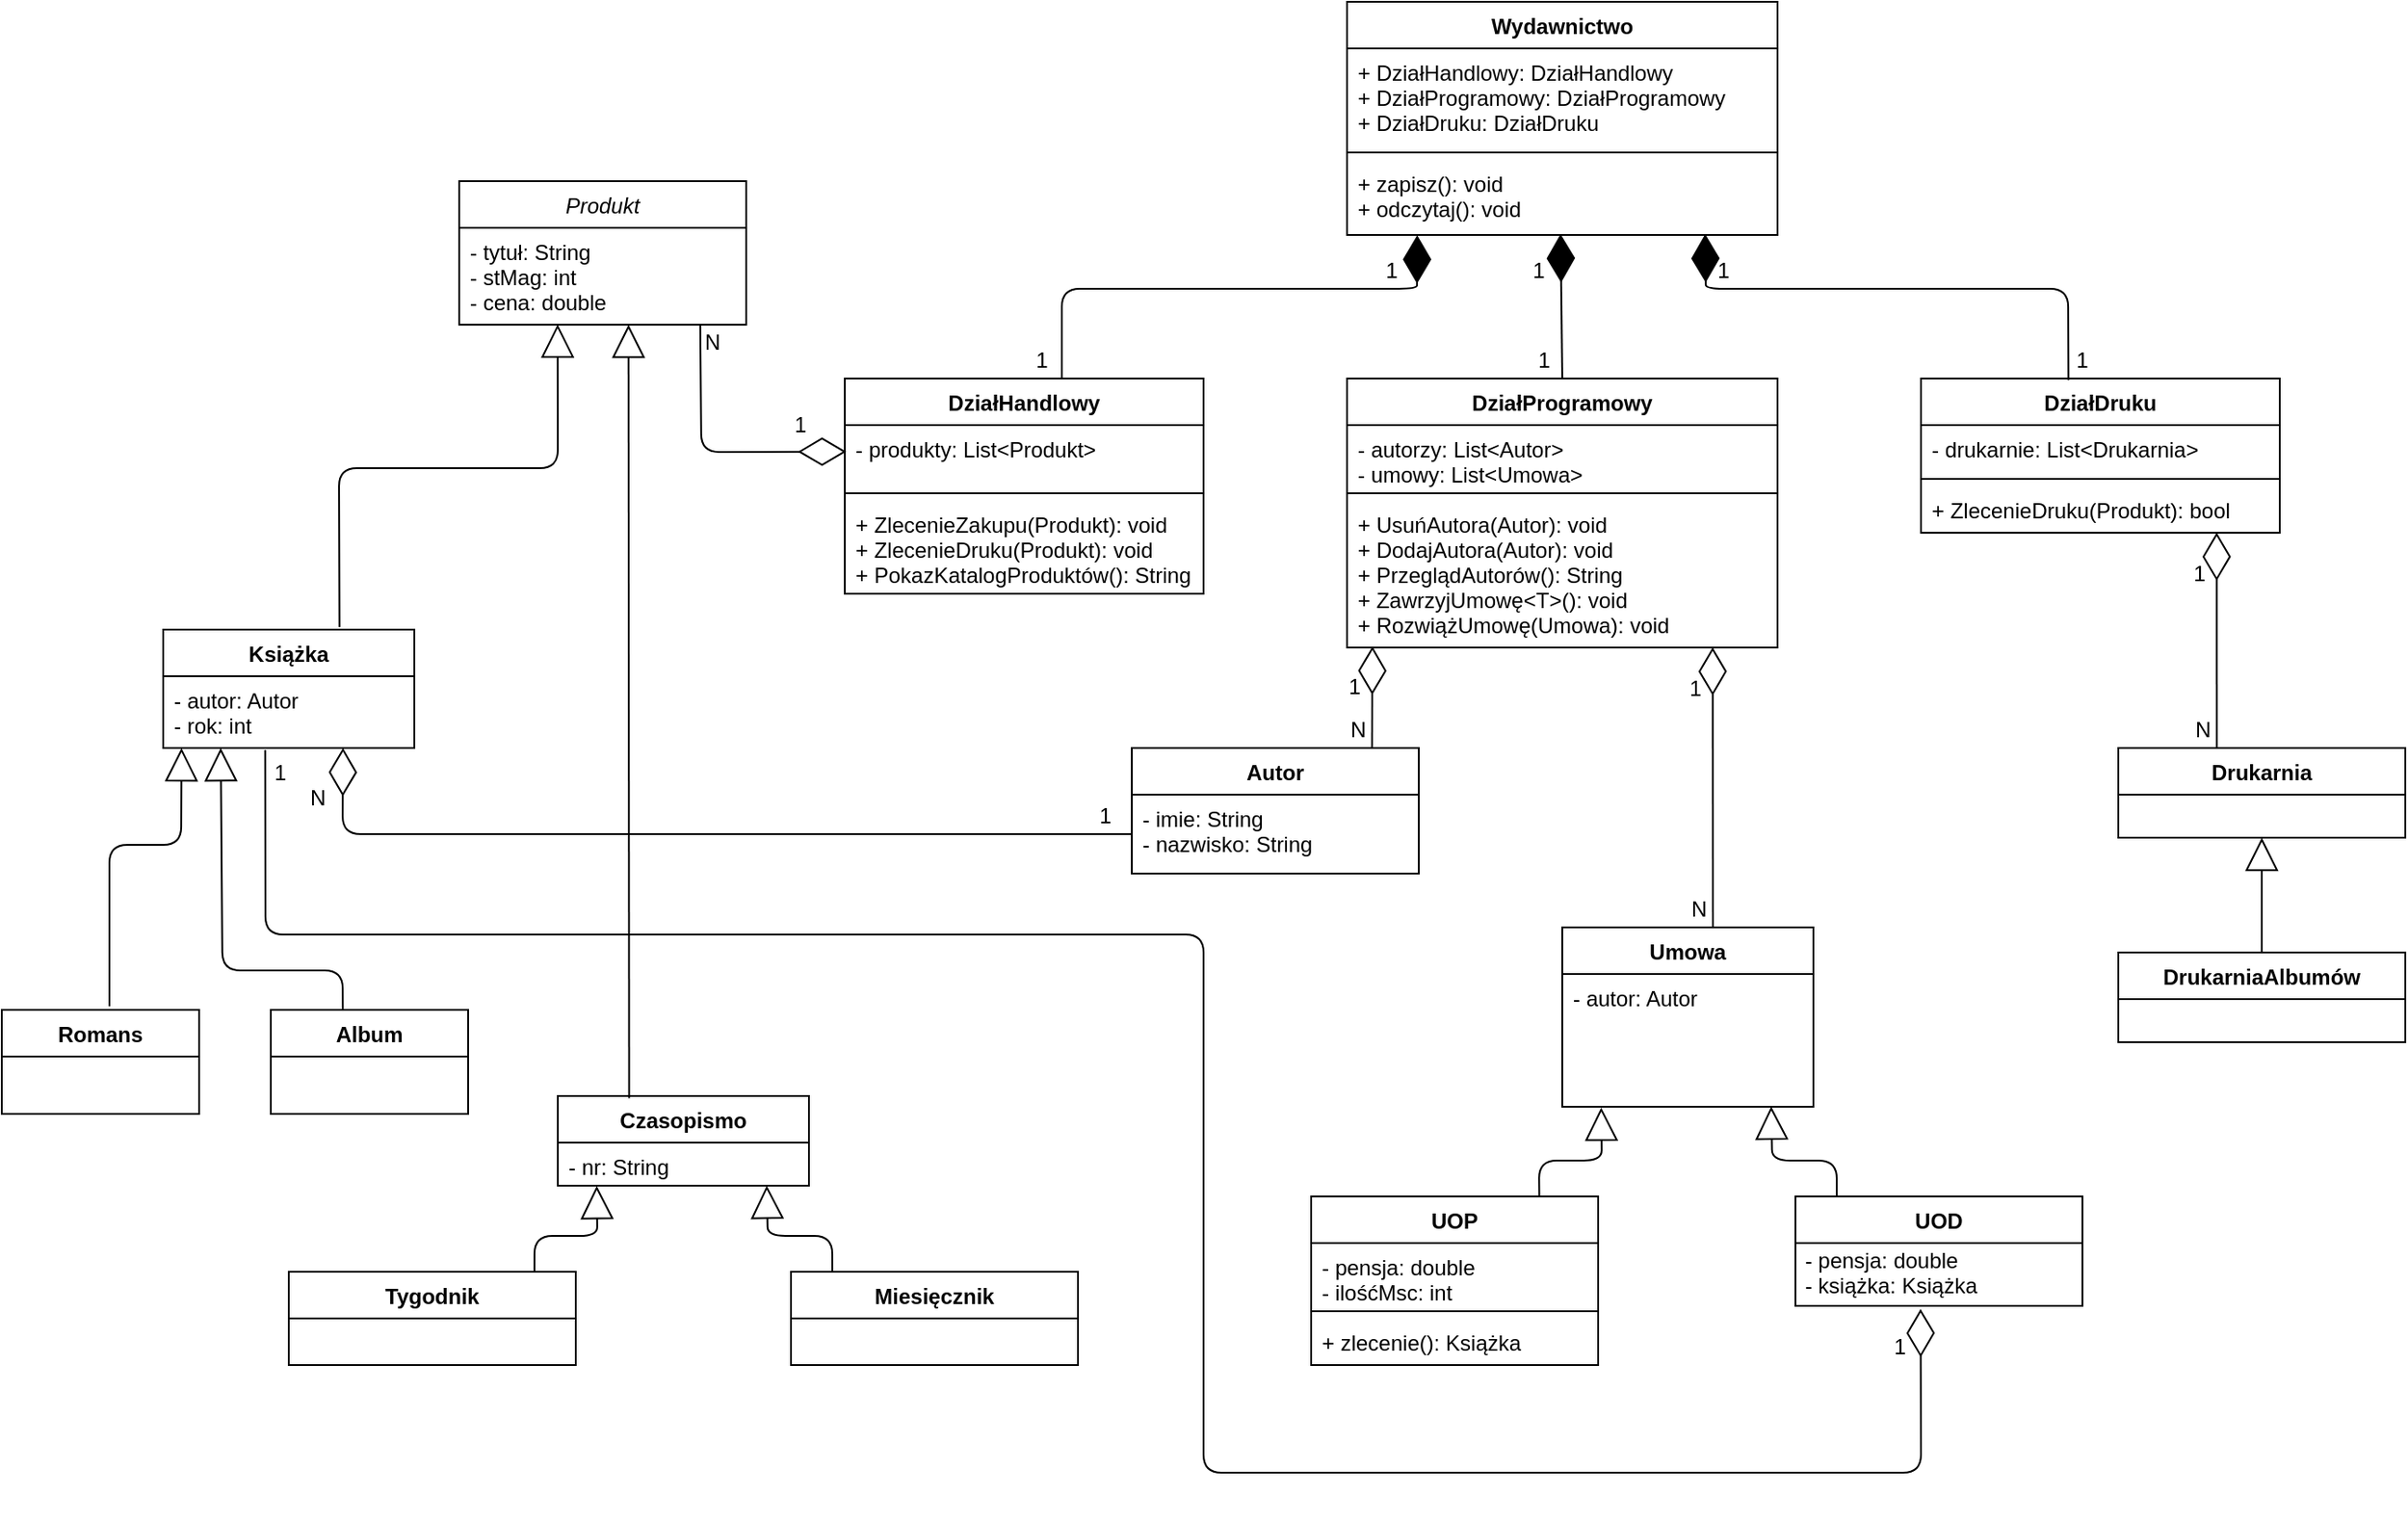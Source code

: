 <mxfile version="10.7.5" type="device"><diagram name="Page-1" id="929967ad-93f9-6ef4-fab6-5d389245f69c"><mxGraphModel dx="1066" dy="711" grid="1" gridSize="10" guides="1" tooltips="1" connect="1" arrows="1" fold="1" page="1" pageScale="1.5" pageWidth="1169" pageHeight="826" background="none" math="0" shadow="0"><root><mxCell id="0" style=";html=1;"/><mxCell id="1" style=";html=1;" parent="0"/><mxCell id="8KI96dHko1w2VKync8ul-13" value="Wydawnictwo" style="swimlane;fontStyle=1;align=center;verticalAlign=top;childLayout=stackLayout;horizontal=1;startSize=26;horizontalStack=0;resizeParent=1;resizeParentMax=0;resizeLast=0;collapsible=1;marginBottom=0;labelBackgroundColor=none;" parent="1" vertex="1"><mxGeometry x="760" y="20" width="240" height="130" as="geometry"/></mxCell><mxCell id="8KI96dHko1w2VKync8ul-14" value="+ DziałHandlowy: DziałHandlowy&#10;+ DziałProgramowy: DziałProgramowy&#10;+ DziałDruku: DziałDruku&#10;" style="text;strokeColor=none;fillColor=none;align=left;verticalAlign=top;spacingLeft=4;spacingRight=4;overflow=hidden;rotatable=0;points=[[0,0.5],[1,0.5]];portConstraint=eastwest;" parent="8KI96dHko1w2VKync8ul-13" vertex="1"><mxGeometry y="26" width="240" height="54" as="geometry"/></mxCell><mxCell id="8KI96dHko1w2VKync8ul-15" value="" style="line;strokeWidth=1;fillColor=none;align=left;verticalAlign=middle;spacingTop=-1;spacingLeft=3;spacingRight=3;rotatable=0;labelPosition=right;points=[];portConstraint=eastwest;" parent="8KI96dHko1w2VKync8ul-13" vertex="1"><mxGeometry y="80" width="240" height="8" as="geometry"/></mxCell><mxCell id="8KI96dHko1w2VKync8ul-16" value="+ zapisz(): void&#10;+ odczytaj(): void&#10;" style="text;strokeColor=none;fillColor=none;align=left;verticalAlign=top;spacingLeft=4;spacingRight=4;overflow=hidden;rotatable=0;points=[[0,0.5],[1,0.5]];portConstraint=eastwest;" parent="8KI96dHko1w2VKync8ul-13" vertex="1"><mxGeometry y="88" width="240" height="42" as="geometry"/></mxCell><mxCell id="8KI96dHko1w2VKync8ul-17" value="DziałProgramowy" style="swimlane;fontStyle=1;align=center;verticalAlign=top;childLayout=stackLayout;horizontal=1;startSize=26;horizontalStack=0;resizeParent=1;resizeParentMax=0;resizeLast=0;collapsible=1;marginBottom=0;labelBackgroundColor=none;" parent="1" vertex="1"><mxGeometry x="760" y="230" width="240" height="150" as="geometry"/></mxCell><mxCell id="8KI96dHko1w2VKync8ul-18" value="- autorzy: List&lt;Autor&gt;&#10;- umowy: List&lt;Umowa&gt;&#10;" style="text;strokeColor=none;fillColor=none;align=left;verticalAlign=top;spacingLeft=4;spacingRight=4;overflow=hidden;rotatable=0;points=[[0,0.5],[1,0.5]];portConstraint=eastwest;" parent="8KI96dHko1w2VKync8ul-17" vertex="1"><mxGeometry y="26" width="240" height="34" as="geometry"/></mxCell><mxCell id="8KI96dHko1w2VKync8ul-19" value="" style="line;strokeWidth=1;fillColor=none;align=left;verticalAlign=middle;spacingTop=-1;spacingLeft=3;spacingRight=3;rotatable=0;labelPosition=right;points=[];portConstraint=eastwest;" parent="8KI96dHko1w2VKync8ul-17" vertex="1"><mxGeometry y="60" width="240" height="8" as="geometry"/></mxCell><mxCell id="8KI96dHko1w2VKync8ul-20" value="+ UsuńAutora(Autor): void&#10;+ DodajAutora(Autor): void&#10;+ PrzeglądAutorów(): String&#10;+ ZawrzyjUmowę&lt;T&gt;(): void&#10;+ RozwiążUmowę(Umowa): void&#10;" style="text;strokeColor=none;fillColor=none;align=left;verticalAlign=top;spacingLeft=4;spacingRight=4;overflow=hidden;rotatable=0;points=[[0,0.5],[1,0.5]];portConstraint=eastwest;" parent="8KI96dHko1w2VKync8ul-17" vertex="1"><mxGeometry y="68" width="240" height="82" as="geometry"/></mxCell><mxCell id="8KI96dHko1w2VKync8ul-21" value="DziałHandlowy" style="swimlane;fontStyle=1;align=center;verticalAlign=top;childLayout=stackLayout;horizontal=1;startSize=26;horizontalStack=0;resizeParent=1;resizeParentMax=0;resizeLast=0;collapsible=1;marginBottom=0;labelBackgroundColor=none;" parent="1" vertex="1"><mxGeometry x="480" y="230" width="200" height="120" as="geometry"/></mxCell><mxCell id="Qm6VUUqzrDVIwR7kzV1f-24" value="- produkty: List&lt;Produkt&gt;&#10;" style="text;strokeColor=none;fillColor=none;align=left;verticalAlign=top;spacingLeft=4;spacingRight=4;overflow=hidden;rotatable=0;points=[[0,0.5],[1,0.5]];portConstraint=eastwest;" parent="8KI96dHko1w2VKync8ul-21" vertex="1"><mxGeometry y="26" width="200" height="34" as="geometry"/></mxCell><mxCell id="8KI96dHko1w2VKync8ul-23" value="" style="line;strokeWidth=1;fillColor=none;align=left;verticalAlign=middle;spacingTop=-1;spacingLeft=3;spacingRight=3;rotatable=0;labelPosition=right;points=[];portConstraint=eastwest;" parent="8KI96dHko1w2VKync8ul-21" vertex="1"><mxGeometry y="60" width="200" height="8" as="geometry"/></mxCell><mxCell id="8KI96dHko1w2VKync8ul-24" value="+ ZlecenieZakupu(Produkt): void&#10;+ ZlecenieDruku(Produkt): void&#10;+ PokazKatalogProduktów(): String&#10;" style="text;strokeColor=none;fillColor=none;align=left;verticalAlign=top;spacingLeft=4;spacingRight=4;overflow=hidden;rotatable=0;points=[[0,0.5],[1,0.5]];portConstraint=eastwest;" parent="8KI96dHko1w2VKync8ul-21" vertex="1"><mxGeometry y="68" width="200" height="52" as="geometry"/></mxCell><mxCell id="8KI96dHko1w2VKync8ul-25" value="DziałDruku" style="swimlane;fontStyle=1;align=center;verticalAlign=top;childLayout=stackLayout;horizontal=1;startSize=26;horizontalStack=0;resizeParent=1;resizeParentMax=0;resizeLast=0;collapsible=1;marginBottom=0;labelBackgroundColor=none;" parent="1" vertex="1"><mxGeometry x="1080" y="230" width="200" height="86" as="geometry"/></mxCell><mxCell id="8KI96dHko1w2VKync8ul-26" value="- drukarnie: List&lt;Drukarnia&gt;" style="text;strokeColor=none;fillColor=none;align=left;verticalAlign=top;spacingLeft=4;spacingRight=4;overflow=hidden;rotatable=0;points=[[0,0.5],[1,0.5]];portConstraint=eastwest;" parent="8KI96dHko1w2VKync8ul-25" vertex="1"><mxGeometry y="26" width="200" height="26" as="geometry"/></mxCell><mxCell id="8KI96dHko1w2VKync8ul-27" value="" style="line;strokeWidth=1;fillColor=none;align=left;verticalAlign=middle;spacingTop=-1;spacingLeft=3;spacingRight=3;rotatable=0;labelPosition=right;points=[];portConstraint=eastwest;" parent="8KI96dHko1w2VKync8ul-25" vertex="1"><mxGeometry y="52" width="200" height="8" as="geometry"/></mxCell><mxCell id="8KI96dHko1w2VKync8ul-28" value="+ ZlecenieDruku(Produkt): bool" style="text;strokeColor=none;fillColor=none;align=left;verticalAlign=top;spacingLeft=4;spacingRight=4;overflow=hidden;rotatable=0;points=[[0,0.5],[1,0.5]];portConstraint=eastwest;" parent="8KI96dHko1w2VKync8ul-25" vertex="1"><mxGeometry y="60" width="200" height="26" as="geometry"/></mxCell><mxCell id="8KI96dHko1w2VKync8ul-29" value="Książka" style="swimlane;fontStyle=1;childLayout=stackLayout;horizontal=1;startSize=26;fillColor=none;horizontalStack=0;resizeParent=1;resizeParentMax=0;resizeLast=0;collapsible=1;marginBottom=0;labelBackgroundColor=none;" parent="1" vertex="1"><mxGeometry x="100" y="370" width="140" height="66" as="geometry"><mxRectangle x="260" y="318" width="90" height="26" as="alternateBounds"/></mxGeometry></mxCell><mxCell id="8KI96dHko1w2VKync8ul-30" value="- autor: Autor&#10;- rok: int&#10;" style="text;strokeColor=none;fillColor=none;align=left;verticalAlign=top;spacingLeft=4;spacingRight=4;overflow=hidden;rotatable=0;points=[[0,0.5],[1,0.5]];portConstraint=eastwest;" parent="8KI96dHko1w2VKync8ul-29" vertex="1"><mxGeometry y="26" width="140" height="40" as="geometry"/></mxCell><mxCell id="8KI96dHko1w2VKync8ul-38" value="" style="endArrow=diamondThin;endFill=1;endSize=24;html=1;exitX=0.605;exitY=0.002;exitDx=0;exitDy=0;exitPerimeter=0;entryX=0.163;entryY=1.003;entryDx=0;entryDy=0;entryPerimeter=0;" parent="1" source="8KI96dHko1w2VKync8ul-21" target="8KI96dHko1w2VKync8ul-16" edge="1"><mxGeometry width="160" relative="1" as="geometry"><mxPoint x="596" y="190" as="sourcePoint"/><mxPoint x="850" y="180" as="targetPoint"/><Array as="points"><mxPoint x="601" y="180"/><mxPoint x="799" y="180"/></Array></mxGeometry></mxCell><mxCell id="8KI96dHko1w2VKync8ul-40" value="1" style="text;html=1;strokeColor=none;fillColor=none;align=center;verticalAlign=middle;whiteSpace=wrap;rounded=0;labelBackgroundColor=none;" parent="1" vertex="1"><mxGeometry x="570" y="210" width="40" height="20" as="geometry"/></mxCell><mxCell id="8KI96dHko1w2VKync8ul-41" value="1" style="text;html=1;strokeColor=none;fillColor=none;align=center;verticalAlign=middle;whiteSpace=wrap;rounded=0;labelBackgroundColor=none;" parent="1" vertex="1"><mxGeometry x="780" y="160" width="10" height="20" as="geometry"/></mxCell><mxCell id="8KI96dHko1w2VKync8ul-42" value="" style="endArrow=diamondThin;endFill=1;endSize=24;html=1;entryX=0.496;entryY=0.989;entryDx=0;entryDy=0;entryPerimeter=0;exitX=0.5;exitY=0;exitDx=0;exitDy=0;" parent="1" source="8KI96dHko1w2VKync8ul-17" target="8KI96dHko1w2VKync8ul-16" edge="1"><mxGeometry width="160" relative="1" as="geometry"><mxPoint x="830" y="200" as="sourcePoint"/><mxPoint x="990" y="200" as="targetPoint"/></mxGeometry></mxCell><mxCell id="8KI96dHko1w2VKync8ul-43" value="" style="endArrow=diamondThin;endFill=1;endSize=24;html=1;entryX=0.832;entryY=0.989;entryDx=0;entryDy=0;entryPerimeter=0;exitX=0.411;exitY=0.01;exitDx=0;exitDy=0;exitPerimeter=0;" parent="1" source="8KI96dHko1w2VKync8ul-25" target="8KI96dHko1w2VKync8ul-16" edge="1"><mxGeometry width="160" relative="1" as="geometry"><mxPoint x="970" y="180" as="sourcePoint"/><mxPoint x="1130" y="180" as="targetPoint"/><Array as="points"><mxPoint x="1162" y="180"/><mxPoint x="960" y="180"/></Array></mxGeometry></mxCell><mxCell id="8KI96dHko1w2VKync8ul-47" value="1" style="text;html=1;strokeColor=none;fillColor=none;align=center;verticalAlign=middle;whiteSpace=wrap;rounded=0;labelBackgroundColor=none;" parent="1" vertex="1"><mxGeometry x="950" y="160" width="40" height="20" as="geometry"/></mxCell><mxCell id="8KI96dHko1w2VKync8ul-48" value="1" style="text;html=1;strokeColor=none;fillColor=none;align=center;verticalAlign=middle;whiteSpace=wrap;rounded=0;labelBackgroundColor=none;" parent="1" vertex="1"><mxGeometry x="1150" y="210" width="40" height="20" as="geometry"/></mxCell><mxCell id="8KI96dHko1w2VKync8ul-49" value="1" style="text;html=1;strokeColor=none;fillColor=none;align=center;verticalAlign=middle;whiteSpace=wrap;rounded=0;labelBackgroundColor=none;" parent="1" vertex="1"><mxGeometry x="856.5" y="160" width="20" height="20" as="geometry"/></mxCell><mxCell id="8KI96dHko1w2VKync8ul-50" value="1" style="text;html=1;strokeColor=none;fillColor=none;align=center;verticalAlign=middle;whiteSpace=wrap;rounded=0;labelBackgroundColor=none;" parent="1" vertex="1"><mxGeometry x="850" y="210" width="40" height="20" as="geometry"/></mxCell><mxCell id="8KI96dHko1w2VKync8ul-57" value="Czasopismo" style="swimlane;fontStyle=1;childLayout=stackLayout;horizontal=1;startSize=26;fillColor=none;horizontalStack=0;resizeParent=1;resizeParentMax=0;resizeLast=0;collapsible=1;marginBottom=0;labelBackgroundColor=none;" parent="1" vertex="1"><mxGeometry x="320" y="630" width="140" height="50" as="geometry"><mxRectangle x="260" y="318" width="90" height="26" as="alternateBounds"/></mxGeometry></mxCell><mxCell id="8KI96dHko1w2VKync8ul-58" value="- nr: String&#10;" style="text;strokeColor=none;fillColor=none;align=left;verticalAlign=top;spacingLeft=4;spacingRight=4;overflow=hidden;rotatable=0;points=[[0,0.5],[1,0.5]];portConstraint=eastwest;" parent="8KI96dHko1w2VKync8ul-57" vertex="1"><mxGeometry y="26" width="140" height="24" as="geometry"/></mxCell><mxCell id="8KI96dHko1w2VKync8ul-64" value="Tygodnik" style="swimlane;fontStyle=1;align=center;verticalAlign=top;childLayout=stackLayout;horizontal=1;startSize=26;horizontalStack=0;resizeParent=1;resizeParentMax=0;resizeLast=0;collapsible=1;marginBottom=0;labelBackgroundColor=none;" parent="1" vertex="1"><mxGeometry x="170" y="728" width="160" height="52" as="geometry"/></mxCell><mxCell id="8KI96dHko1w2VKync8ul-72" value="" style="endArrow=block;endSize=16;endFill=0;html=1;entryX=0.155;entryY=1.006;entryDx=0;entryDy=0;entryPerimeter=0;exitX=0.856;exitY=0.002;exitDx=0;exitDy=0;exitPerimeter=0;" parent="1" source="8KI96dHko1w2VKync8ul-64" target="8KI96dHko1w2VKync8ul-58" edge="1"><mxGeometry width="160" relative="1" as="geometry"><mxPoint x="307" y="727" as="sourcePoint"/><mxPoint x="370" y="708" as="targetPoint"/><Array as="points"><mxPoint x="307" y="708"/><mxPoint x="342" y="708"/></Array></mxGeometry></mxCell><mxCell id="8KI96dHko1w2VKync8ul-73" value="Miesięcznik" style="swimlane;fontStyle=1;align=center;verticalAlign=top;childLayout=stackLayout;horizontal=1;startSize=26;horizontalStack=0;resizeParent=1;resizeParentMax=0;resizeLast=0;collapsible=1;marginBottom=0;labelBackgroundColor=none;flipH=1;" parent="1" vertex="1"><mxGeometry x="450" y="728" width="160" height="52" as="geometry"/></mxCell><mxCell id="8KI96dHko1w2VKync8ul-75" value="" style="endArrow=block;endSize=16;endFill=0;html=1;entryX=0.832;entryY=0.998;entryDx=0;entryDy=0;entryPerimeter=0;exitX=0.856;exitY=0.004;exitDx=0;exitDy=0;exitPerimeter=0;" parent="1" source="8KI96dHko1w2VKync8ul-73" target="8KI96dHko1w2VKync8ul-58" edge="1"><mxGeometry width="160" relative="1" as="geometry"><mxPoint x="390.071" y="748.357" as="sourcePoint"/><mxPoint x="424.929" y="698.071" as="targetPoint"/><Array as="points"><mxPoint x="473" y="708"/><mxPoint x="437" y="708"/></Array></mxGeometry></mxCell><mxCell id="8KI96dHko1w2VKync8ul-80" value="Autor" style="swimlane;fontStyle=1;align=center;verticalAlign=top;childLayout=stackLayout;horizontal=1;startSize=26;horizontalStack=0;resizeParent=1;resizeParentMax=0;resizeLast=0;collapsible=1;marginBottom=0;labelBackgroundColor=none;" parent="1" vertex="1"><mxGeometry x="640" y="436" width="160" height="70" as="geometry"/></mxCell><mxCell id="8KI96dHko1w2VKync8ul-81" value="- imie: String&#10;- nazwisko: String&#10;" style="text;strokeColor=none;fillColor=none;align=left;verticalAlign=top;spacingLeft=4;spacingRight=4;overflow=hidden;rotatable=0;points=[[0,0.5],[1,0.5]];portConstraint=eastwest;" parent="8KI96dHko1w2VKync8ul-80" vertex="1"><mxGeometry y="26" width="160" height="44" as="geometry"/></mxCell><mxCell id="8KI96dHko1w2VKync8ul-85" value="N" style="text;html=1;resizable=0;points=[];autosize=1;align=left;verticalAlign=top;spacingTop=-4;" parent="1" vertex="1"><mxGeometry x="180" y="454" width="20" height="20" as="geometry"/></mxCell><mxCell id="8KI96dHko1w2VKync8ul-86" value="1" style="text;html=1;resizable=0;points=[];autosize=1;align=left;verticalAlign=top;spacingTop=-4;" parent="1" vertex="1"><mxGeometry x="620" y="464" width="20" height="20" as="geometry"/></mxCell><mxCell id="8KI96dHko1w2VKync8ul-87" value="" style="endArrow=diamondThin;endFill=0;endSize=24;html=1;entryX=0.059;entryY=0.993;entryDx=0;entryDy=0;entryPerimeter=0;exitX=0.837;exitY=-0.001;exitDx=0;exitDy=0;exitPerimeter=0;" parent="1" source="8KI96dHko1w2VKync8ul-80" target="8KI96dHko1w2VKync8ul-20" edge="1"><mxGeometry width="160" relative="1" as="geometry"><mxPoint x="470" y="730" as="sourcePoint"/><mxPoint x="630" y="730" as="targetPoint"/></mxGeometry></mxCell><mxCell id="8KI96dHko1w2VKync8ul-88" value="1" style="text;html=1;resizable=0;points=[];autosize=1;align=left;verticalAlign=top;spacingTop=-4;" parent="1" vertex="1"><mxGeometry x="759" y="392" width="20" height="20" as="geometry"/></mxCell><mxCell id="8KI96dHko1w2VKync8ul-89" value="N&lt;br&gt;" style="text;html=1;resizable=0;points=[];autosize=1;align=left;verticalAlign=top;spacingTop=-4;" parent="1" vertex="1"><mxGeometry x="760" y="416" width="20" height="20" as="geometry"/></mxCell><mxCell id="8KI96dHko1w2VKync8ul-90" value="Umowa" style="swimlane;fontStyle=1;childLayout=stackLayout;horizontal=1;startSize=26;fillColor=none;horizontalStack=0;resizeParent=1;resizeParentMax=0;resizeLast=0;collapsible=1;marginBottom=0;labelBackgroundColor=none;" parent="1" vertex="1"><mxGeometry x="880" y="536" width="140" height="100" as="geometry"><mxRectangle x="260" y="318" width="90" height="26" as="alternateBounds"/></mxGeometry></mxCell><mxCell id="8KI96dHko1w2VKync8ul-91" value="- autor: Autor" style="text;strokeColor=none;fillColor=none;align=left;verticalAlign=top;spacingLeft=4;spacingRight=4;overflow=hidden;rotatable=0;points=[[0,0.5],[1,0.5]];portConstraint=eastwest;" parent="8KI96dHko1w2VKync8ul-90" vertex="1"><mxGeometry y="26" width="140" height="74" as="geometry"/></mxCell><mxCell id="8KI96dHko1w2VKync8ul-93" value="" style="endArrow=block;endSize=16;endFill=0;html=1;entryX=0.155;entryY=1.006;entryDx=0;entryDy=0;entryPerimeter=0;exitX=0.795;exitY=-0.003;exitDx=0;exitDy=0;exitPerimeter=0;" parent="1" source="8KI96dHko1w2VKync8ul-99" target="8KI96dHko1w2VKync8ul-91" edge="1"><mxGeometry width="160" relative="1" as="geometry"><mxPoint x="866.905" y="686.095" as="sourcePoint"/><mxPoint x="930" y="666" as="targetPoint"/><Array as="points"><mxPoint x="867" y="666"/><mxPoint x="902" y="666"/></Array></mxGeometry></mxCell><mxCell id="8KI96dHko1w2VKync8ul-94" value="UOD" style="swimlane;fontStyle=1;align=center;verticalAlign=top;childLayout=stackLayout;horizontal=1;startSize=26;horizontalStack=0;resizeParent=1;resizeParentMax=0;resizeLast=0;collapsible=1;marginBottom=0;labelBackgroundColor=none;flipH=1;" parent="1" vertex="1"><mxGeometry x="1010" y="686" width="160" height="61" as="geometry"/></mxCell><mxCell id="8KI96dHko1w2VKync8ul-103" value="&amp;nbsp;- pensja: double&lt;br&gt;&amp;nbsp;- książka: Książka&lt;br&gt;" style="text;html=1;resizable=0;points=[];autosize=1;align=left;verticalAlign=top;spacingTop=-4;" parent="8KI96dHko1w2VKync8ul-94" vertex="1"><mxGeometry y="26" width="160" height="35" as="geometry"/></mxCell><mxCell id="8KI96dHko1w2VKync8ul-95" value="" style="endArrow=block;endSize=16;endFill=0;html=1;entryX=0.832;entryY=0.998;entryDx=0;entryDy=0;entryPerimeter=0;exitX=0.856;exitY=0.004;exitDx=0;exitDy=0;exitPerimeter=0;" parent="1" source="8KI96dHko1w2VKync8ul-94" target="8KI96dHko1w2VKync8ul-91" edge="1"><mxGeometry width="160" relative="1" as="geometry"><mxPoint x="950.071" y="706.357" as="sourcePoint"/><mxPoint x="984.929" y="656.071" as="targetPoint"/><Array as="points"><mxPoint x="1033" y="666"/><mxPoint x="997" y="666"/></Array></mxGeometry></mxCell><mxCell id="8KI96dHko1w2VKync8ul-99" value="UOP" style="swimlane;fontStyle=1;align=center;verticalAlign=top;childLayout=stackLayout;horizontal=1;startSize=26;horizontalStack=0;resizeParent=1;resizeParentMax=0;resizeLast=0;collapsible=1;marginBottom=0;labelBackgroundColor=none;" parent="1" vertex="1"><mxGeometry x="740" y="686" width="160" height="94" as="geometry"/></mxCell><mxCell id="8KI96dHko1w2VKync8ul-100" value="- pensja: double&#10;- ilośćMsc: int&#10;" style="text;strokeColor=none;fillColor=none;align=left;verticalAlign=top;spacingLeft=4;spacingRight=4;overflow=hidden;rotatable=0;points=[[0,0.5],[1,0.5]];portConstraint=eastwest;" parent="8KI96dHko1w2VKync8ul-99" vertex="1"><mxGeometry y="26" width="160" height="34" as="geometry"/></mxCell><mxCell id="8KI96dHko1w2VKync8ul-101" value="" style="line;strokeWidth=1;fillColor=none;align=left;verticalAlign=middle;spacingTop=-1;spacingLeft=3;spacingRight=3;rotatable=0;labelPosition=right;points=[];portConstraint=eastwest;" parent="8KI96dHko1w2VKync8ul-99" vertex="1"><mxGeometry y="60" width="160" height="8" as="geometry"/></mxCell><mxCell id="8KI96dHko1w2VKync8ul-102" value="+ zlecenie(): Książka" style="text;strokeColor=none;fillColor=none;align=left;verticalAlign=top;spacingLeft=4;spacingRight=4;overflow=hidden;rotatable=0;points=[[0,0.5],[1,0.5]];portConstraint=eastwest;" parent="8KI96dHko1w2VKync8ul-99" vertex="1"><mxGeometry y="68" width="160" height="26" as="geometry"/></mxCell><mxCell id="8KI96dHko1w2VKync8ul-104" value="" style="endArrow=diamondThin;endFill=0;endSize=24;html=1;entryX=0.436;entryY=1.049;entryDx=0;entryDy=0;entryPerimeter=0;exitX=0.406;exitY=1.029;exitDx=0;exitDy=0;exitPerimeter=0;" parent="1" source="8KI96dHko1w2VKync8ul-30" target="8KI96dHko1w2VKync8ul-103" edge="1"><mxGeometry width="160" relative="1" as="geometry"><mxPoint x="960" y="820" as="sourcePoint"/><mxPoint x="1120" y="820" as="targetPoint"/><Array as="points"><mxPoint x="157" y="540"/><mxPoint x="680" y="540"/><mxPoint x="680" y="840"/><mxPoint x="1080" y="840"/></Array></mxGeometry></mxCell><mxCell id="8KI96dHko1w2VKync8ul-105" value="1" style="text;html=1;resizable=0;points=[];autosize=1;align=left;verticalAlign=top;spacingTop=-4;" parent="1" vertex="1"><mxGeometry x="160" y="440" width="20" height="20" as="geometry"/></mxCell><mxCell id="8KI96dHko1w2VKync8ul-106" value="1" style="text;html=1;resizable=0;points=[];autosize=1;align=left;verticalAlign=top;spacingTop=-4;" parent="1" vertex="1"><mxGeometry x="1063" y="760" width="20" height="20" as="geometry"/></mxCell><mxCell id="8KI96dHko1w2VKync8ul-107" value="" style="endArrow=diamondThin;endFill=0;endSize=24;html=1;entryX=0.059;entryY=0.993;entryDx=0;entryDy=0;entryPerimeter=0;exitX=0.6;exitY=-0.001;exitDx=0;exitDy=0;exitPerimeter=0;" parent="1" source="8KI96dHko1w2VKync8ul-90" edge="1"><mxGeometry width="160" relative="1" as="geometry"><mxPoint x="964" y="530" as="sourcePoint"/><mxPoint x="963.833" y="379.833" as="targetPoint"/></mxGeometry></mxCell><mxCell id="8KI96dHko1w2VKync8ul-108" value="1" style="text;html=1;resizable=0;points=[];autosize=1;align=left;verticalAlign=top;spacingTop=-4;" parent="1" vertex="1"><mxGeometry x="949" y="392.5" width="20" height="20" as="geometry"/></mxCell><mxCell id="8KI96dHko1w2VKync8ul-109" value="N&lt;br&gt;" style="text;html=1;resizable=0;points=[];autosize=1;align=left;verticalAlign=top;spacingTop=-4;" parent="1" vertex="1"><mxGeometry x="950" y="516" width="20" height="20" as="geometry"/></mxCell><mxCell id="8KI96dHko1w2VKync8ul-110" value="Drukarnia" style="swimlane;fontStyle=1;align=center;verticalAlign=top;childLayout=stackLayout;horizontal=1;startSize=26;horizontalStack=0;resizeParent=1;resizeParentMax=0;resizeLast=0;collapsible=1;marginBottom=0;labelBackgroundColor=none;" parent="1" vertex="1"><mxGeometry x="1190" y="436" width="160" height="50" as="geometry"/></mxCell><mxCell id="8KI96dHko1w2VKync8ul-112" value="" style="endArrow=diamondThin;endFill=0;endSize=24;html=1;entryX=0.059;entryY=0.993;entryDx=0;entryDy=0;entryPerimeter=0;exitX=0.343;exitY=0;exitDx=0;exitDy=0;exitPerimeter=0;" parent="1" source="8KI96dHko1w2VKync8ul-110" edge="1"><mxGeometry width="160" relative="1" as="geometry"><mxPoint x="1244.833" y="372.5" as="sourcePoint"/><mxPoint x="1244.833" y="315.833" as="targetPoint"/></mxGeometry></mxCell><mxCell id="8KI96dHko1w2VKync8ul-113" value="1" style="text;html=1;resizable=0;points=[];autosize=1;align=left;verticalAlign=top;spacingTop=-4;" parent="1" vertex="1"><mxGeometry x="1230" y="328.5" width="20" height="20" as="geometry"/></mxCell><mxCell id="8KI96dHko1w2VKync8ul-114" value="N&lt;br&gt;" style="text;html=1;resizable=0;points=[];autosize=1;align=left;verticalAlign=top;spacingTop=-4;" parent="1" vertex="1"><mxGeometry x="1231" y="416" width="20" height="20" as="geometry"/></mxCell><mxCell id="8KI96dHko1w2VKync8ul-84" value="" style="endArrow=diamondThin;endFill=0;endSize=24;html=1;entryX=0.716;entryY=1.001;entryDx=0;entryDy=0;exitX=0;exitY=0.5;exitDx=0;exitDy=0;entryPerimeter=0;" parent="1" source="8KI96dHko1w2VKync8ul-81" target="8KI96dHko1w2VKync8ul-30" edge="1"><mxGeometry width="160" relative="1" as="geometry"><mxPoint x="340" y="730" as="sourcePoint"/><mxPoint x="319" y="437" as="targetPoint"/><Array as="points"><mxPoint x="200" y="484"/></Array></mxGeometry></mxCell><mxCell id="Qm6VUUqzrDVIwR7kzV1f-5" value="Produkt" style="swimlane;fontStyle=2;align=center;verticalAlign=top;childLayout=stackLayout;horizontal=1;startSize=26;horizontalStack=0;resizeParent=1;resizeParentMax=0;resizeLast=0;collapsible=1;marginBottom=0;" parent="1" vertex="1"><mxGeometry x="265" y="120" width="160" height="80" as="geometry"/></mxCell><mxCell id="Qm6VUUqzrDVIwR7kzV1f-6" value="- tytuł: String&#10;- stMag: int&#10;- cena: double&#10;" style="text;strokeColor=none;fillColor=none;align=left;verticalAlign=top;spacingLeft=4;spacingRight=4;overflow=hidden;rotatable=0;points=[[0,0.5],[1,0.5]];portConstraint=eastwest;" parent="Qm6VUUqzrDVIwR7kzV1f-5" vertex="1"><mxGeometry y="26" width="160" height="54" as="geometry"/></mxCell><mxCell id="Qm6VUUqzrDVIwR7kzV1f-12" value="Romans" style="swimlane;fontStyle=1;align=center;verticalAlign=top;childLayout=stackLayout;horizontal=1;startSize=26;horizontalStack=0;resizeParent=1;resizeParentMax=0;resizeLast=0;collapsible=1;marginBottom=0;" parent="1" vertex="1"><mxGeometry x="10" y="582" width="110" height="58" as="geometry"/></mxCell><mxCell id="Qm6VUUqzrDVIwR7kzV1f-17" value="Album" style="swimlane;fontStyle=1;align=center;verticalAlign=top;childLayout=stackLayout;horizontal=1;startSize=26;horizontalStack=0;resizeParent=1;resizeParentMax=0;resizeLast=0;collapsible=1;marginBottom=0;" parent="1" vertex="1"><mxGeometry x="160" y="582" width="110" height="58" as="geometry"/></mxCell><mxCell id="Qm6VUUqzrDVIwR7kzV1f-18" value="" style="endArrow=block;endSize=16;endFill=0;html=1;entryX=0.073;entryY=1.001;entryDx=0;entryDy=0;entryPerimeter=0;" parent="1" target="8KI96dHko1w2VKync8ul-30" edge="1"><mxGeometry width="160" relative="1" as="geometry"><mxPoint x="70" y="580" as="sourcePoint"/><mxPoint x="170" y="890" as="targetPoint"/><Array as="points"><mxPoint x="70" y="490"/><mxPoint x="110" y="490"/></Array></mxGeometry></mxCell><mxCell id="Qm6VUUqzrDVIwR7kzV1f-19" value="" style="endArrow=block;endSize=16;endFill=0;html=1;entryX=0.229;entryY=1.001;entryDx=0;entryDy=0;entryPerimeter=0;exitX=0.365;exitY=0.008;exitDx=0;exitDy=0;exitPerimeter=0;" parent="1" source="Qm6VUUqzrDVIwR7kzV1f-17" target="8KI96dHko1w2VKync8ul-30" edge="1"><mxGeometry width="160" relative="1" as="geometry"><mxPoint x="210" y="570" as="sourcePoint"/><mxPoint x="129.667" y="445.5" as="targetPoint"/><Array as="points"><mxPoint x="200" y="560"/><mxPoint x="133" y="560"/></Array></mxGeometry></mxCell><mxCell id="Qm6VUUqzrDVIwR7kzV1f-20" value="" style="endArrow=block;endSize=16;endFill=0;html=1;entryX=0.59;entryY=1;entryDx=0;entryDy=0;entryPerimeter=0;exitX=0.284;exitY=0.026;exitDx=0;exitDy=0;exitPerimeter=0;" parent="1" source="8KI96dHko1w2VKync8ul-57" target="Qm6VUUqzrDVIwR7kzV1f-6" edge="1"><mxGeometry width="160" relative="1" as="geometry"><mxPoint x="270" y="411.676" as="sourcePoint"/><mxPoint x="430" y="411.676" as="targetPoint"/></mxGeometry></mxCell><mxCell id="Qm6VUUqzrDVIwR7kzV1f-22" value="" style="endArrow=block;endSize=16;endFill=0;html=1;entryX=0.343;entryY=0.997;entryDx=0;entryDy=0;entryPerimeter=0;exitX=0.702;exitY=-0.02;exitDx=0;exitDy=0;exitPerimeter=0;" parent="1" source="8KI96dHko1w2VKync8ul-29" target="Qm6VUUqzrDVIwR7kzV1f-6" edge="1"><mxGeometry width="160" relative="1" as="geometry"><mxPoint x="320" y="280" as="sourcePoint"/><mxPoint x="440" y="421.676" as="targetPoint"/><Array as="points"><mxPoint x="198" y="280"/><mxPoint x="320" y="280"/></Array></mxGeometry></mxCell><mxCell id="Qm6VUUqzrDVIwR7kzV1f-23" value="" style="endArrow=diamondThin;endFill=0;endSize=24;html=1;entryX=0.004;entryY=0.435;entryDx=0;entryDy=0;entryPerimeter=0;exitX=0.84;exitY=1.001;exitDx=0;exitDy=0;exitPerimeter=0;" parent="1" source="Qm6VUUqzrDVIwR7kzV1f-6" target="Qm6VUUqzrDVIwR7kzV1f-24" edge="1"><mxGeometry width="160" relative="1" as="geometry"><mxPoint x="300" y="297" as="sourcePoint"/><mxPoint x="479" y="271" as="targetPoint"/><Array as="points"><mxPoint x="400" y="271"/></Array></mxGeometry></mxCell><mxCell id="Qm6VUUqzrDVIwR7kzV1f-25" value="N" style="text;html=1;resizable=0;points=[];autosize=1;align=left;verticalAlign=top;spacingTop=-4;" parent="1" vertex="1"><mxGeometry x="400" y="200" width="20" height="20" as="geometry"/></mxCell><mxCell id="Qm6VUUqzrDVIwR7kzV1f-26" value="1" style="text;html=1;resizable=0;points=[];autosize=1;align=left;verticalAlign=top;spacingTop=-4;" parent="1" vertex="1"><mxGeometry x="450" y="246" width="20" height="20" as="geometry"/></mxCell><mxCell id="Qm6VUUqzrDVIwR7kzV1f-30" value="DrukarniaAlbumów" style="swimlane;fontStyle=1;align=center;verticalAlign=top;childLayout=stackLayout;horizontal=1;startSize=26;horizontalStack=0;resizeParent=1;resizeParentMax=0;resizeLast=0;collapsible=1;marginBottom=0;labelBackgroundColor=none;" parent="1" vertex="1"><mxGeometry x="1190" y="550" width="160" height="50" as="geometry"/></mxCell><mxCell id="Qm6VUUqzrDVIwR7kzV1f-31" value="" style="endArrow=block;endSize=16;endFill=0;html=1;exitX=0.5;exitY=0;exitDx=0;exitDy=0;" parent="1" source="Qm6VUUqzrDVIwR7kzV1f-30" target="8KI96dHko1w2VKync8ul-110" edge="1"><mxGeometry width="160" relative="1" as="geometry"><mxPoint x="1230" y="680" as="sourcePoint"/><mxPoint x="1280" y="490" as="targetPoint"/></mxGeometry></mxCell></root></mxGraphModel></diagram></mxfile>